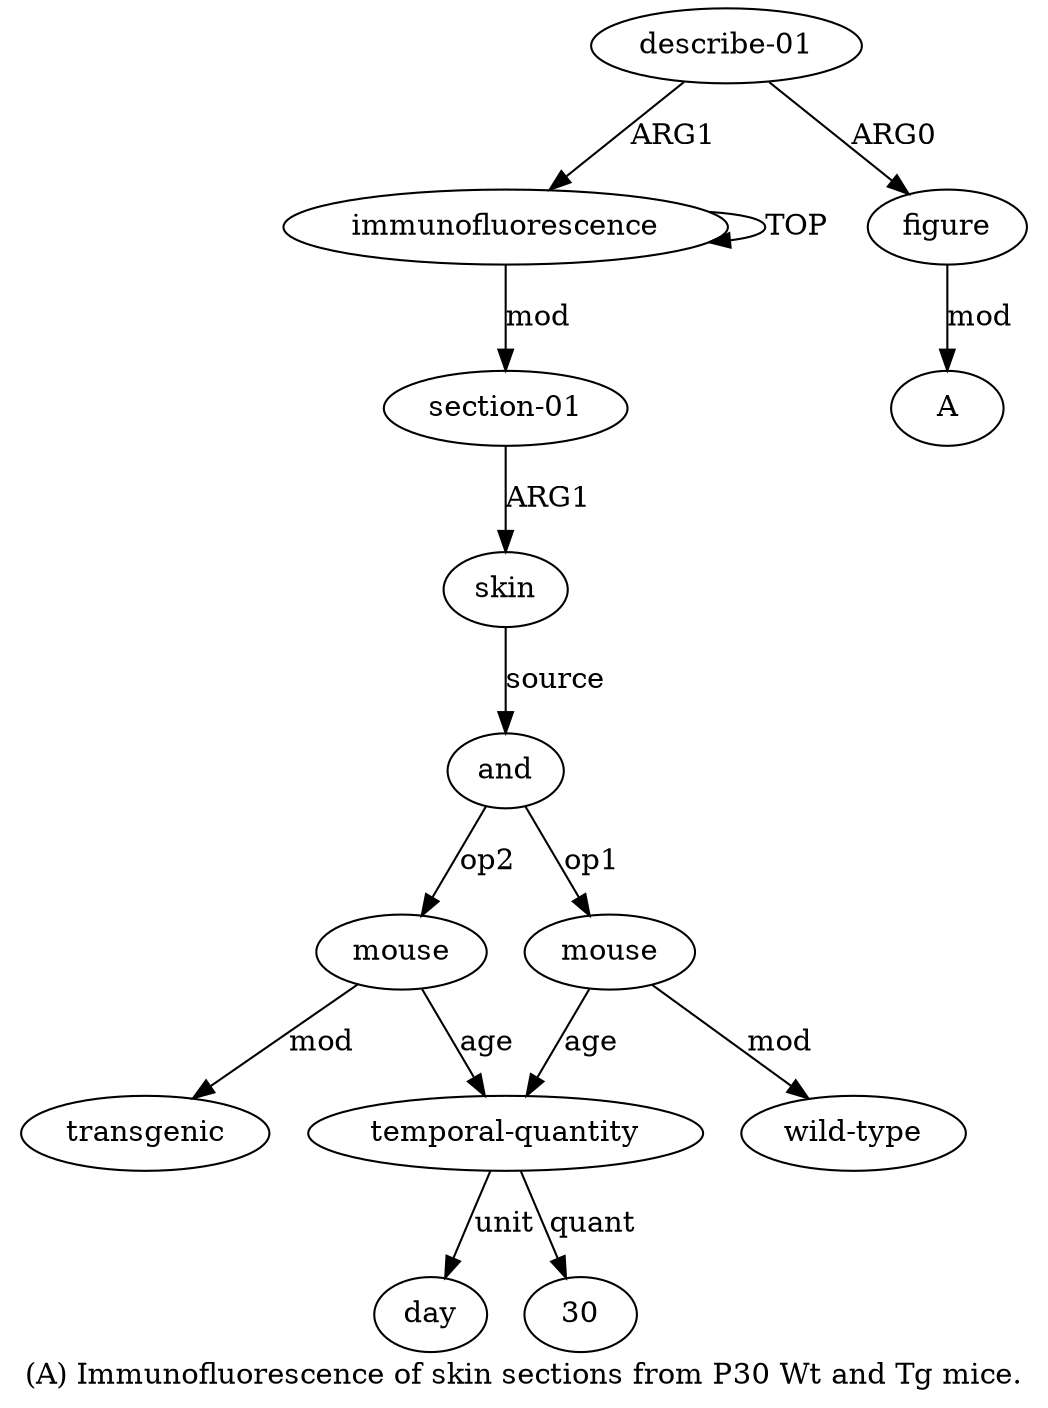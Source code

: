 digraph  {
	graph [label="(A) Immunofluorescence of skin sections from P30 Wt and Tg mice."];
	node [label="\N"];
	a11	 [color=black,
		gold_ind=11,
		gold_label=transgenic,
		label=transgenic,
		test_ind=11,
		test_label=transgenic];
	a10	 [color=black,
		gold_ind=10,
		gold_label=mouse,
		label=mouse,
		test_ind=10,
		test_label=mouse];
	a10 -> a11 [key=0,
	color=black,
	gold_label=mod,
	label=mod,
	test_label=mod];
a8 [color=black,
	gold_ind=8,
	gold_label="temporal-quantity",
	label="temporal-quantity",
	test_ind=8,
	test_label="temporal-quantity"];
a10 -> a8 [key=0,
color=black,
gold_label=age,
label=age,
test_label=age];
a1 [color=black,
gold_ind=1,
gold_label="describe-01",
label="describe-01",
test_ind=1,
test_label="describe-01"];
a0 [color=black,
gold_ind=0,
gold_label=immunofluorescence,
label=immunofluorescence,
test_ind=0,
test_label=immunofluorescence];
a1 -> a0 [key=0,
color=black,
gold_label=ARG1,
label=ARG1,
test_label=ARG1];
a2 [color=black,
gold_ind=2,
gold_label=figure,
label=figure,
test_ind=2,
test_label=figure];
a1 -> a2 [key=0,
color=black,
gold_label=ARG0,
label=ARG0,
test_label=ARG0];
a0 -> a0 [key=0,
color=black,
gold_label=TOP,
label=TOP,
test_label=TOP];
a3 [color=black,
gold_ind=3,
gold_label="section-01",
label="section-01",
test_ind=3,
test_label="section-01"];
a0 -> a3 [key=0,
color=black,
gold_label=mod,
label=mod,
test_label=mod];
a4 [color=black,
gold_ind=4,
gold_label=skin,
label=skin,
test_ind=4,
test_label=skin];
a3 -> a4 [key=0,
color=black,
gold_label=ARG1,
label=ARG1,
test_label=ARG1];
"a2 A" [color=black,
gold_ind=-1,
gold_label=A,
label=A,
test_ind=-1,
test_label=A];
a2 -> "a2 A" [key=0,
color=black,
gold_label=mod,
label=mod,
test_label=mod];
a5 [color=black,
gold_ind=5,
gold_label=and,
label=and,
test_ind=5,
test_label=and];
a5 -> a10 [key=0,
color=black,
gold_label=op2,
label=op2,
test_label=op2];
a6 [color=black,
gold_ind=6,
gold_label=mouse,
label=mouse,
test_ind=6,
test_label=mouse];
a5 -> a6 [key=0,
color=black,
gold_label=op1,
label=op1,
test_label=op1];
a4 -> a5 [key=0,
color=black,
gold_label=source,
label=source,
test_label=source];
a7 [color=black,
gold_ind=7,
gold_label="wild-type",
label="wild-type",
test_ind=7,
test_label="wild-type"];
a6 -> a7 [key=0,
color=black,
gold_label=mod,
label=mod,
test_label=mod];
a6 -> a8 [key=0,
color=black,
gold_label=age,
label=age,
test_label=age];
a9 [color=black,
gold_ind=9,
gold_label=day,
label=day,
test_ind=9,
test_label=day];
a8 -> a9 [key=0,
color=black,
gold_label=unit,
label=unit,
test_label=unit];
"a8 30" [color=black,
gold_ind=-1,
gold_label=30,
label=30,
test_ind=-1,
test_label=30];
a8 -> "a8 30" [key=0,
color=black,
gold_label=quant,
label=quant,
test_label=quant];
}
